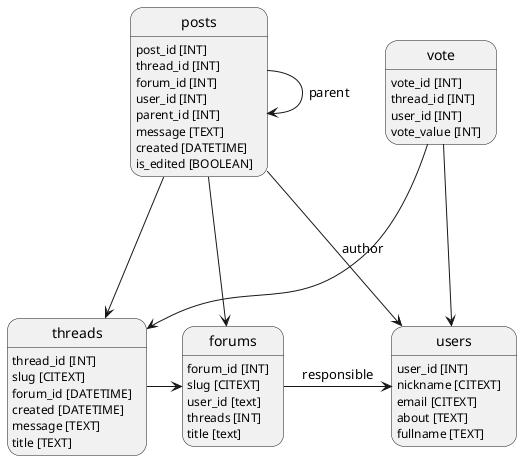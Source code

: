 @startuml

posts: post_id [INT]
posts: thread_id [INT]
posts: forum_id [INT]
posts: user_id [INT]
posts: parent_id [INT]
posts: message [TEXT]
posts: created [DATETIME]
posts: is_edited [BOOLEAN]
posts ---> forums
posts ---> users : author
posts ---> threads
posts -> posts: parent

vote: vote_id [INT]
vote: thread_id [INT]
vote: user_id [INT]
vote: vote_value [INT]
vote ---> users
vote ---> threads

users: user_id [INT]
users: nickname [CITEXT]
users: email [CITEXT]
users: about [TEXT]
users: fullname [TEXT]

forums: forum_id [INT]
forums: slug [CITEXT]
forums: user_id [text]
forums: threads [INT]
forums: title [text]
forums -> users: responsible

threads: thread_id [INT]
threads: slug [CITEXT]
threads: forum_id [DATETIME]
threads: created [DATETIME]
threads: message [TEXT]
threads: title [TEXT]
threads -> forums


@enduml
